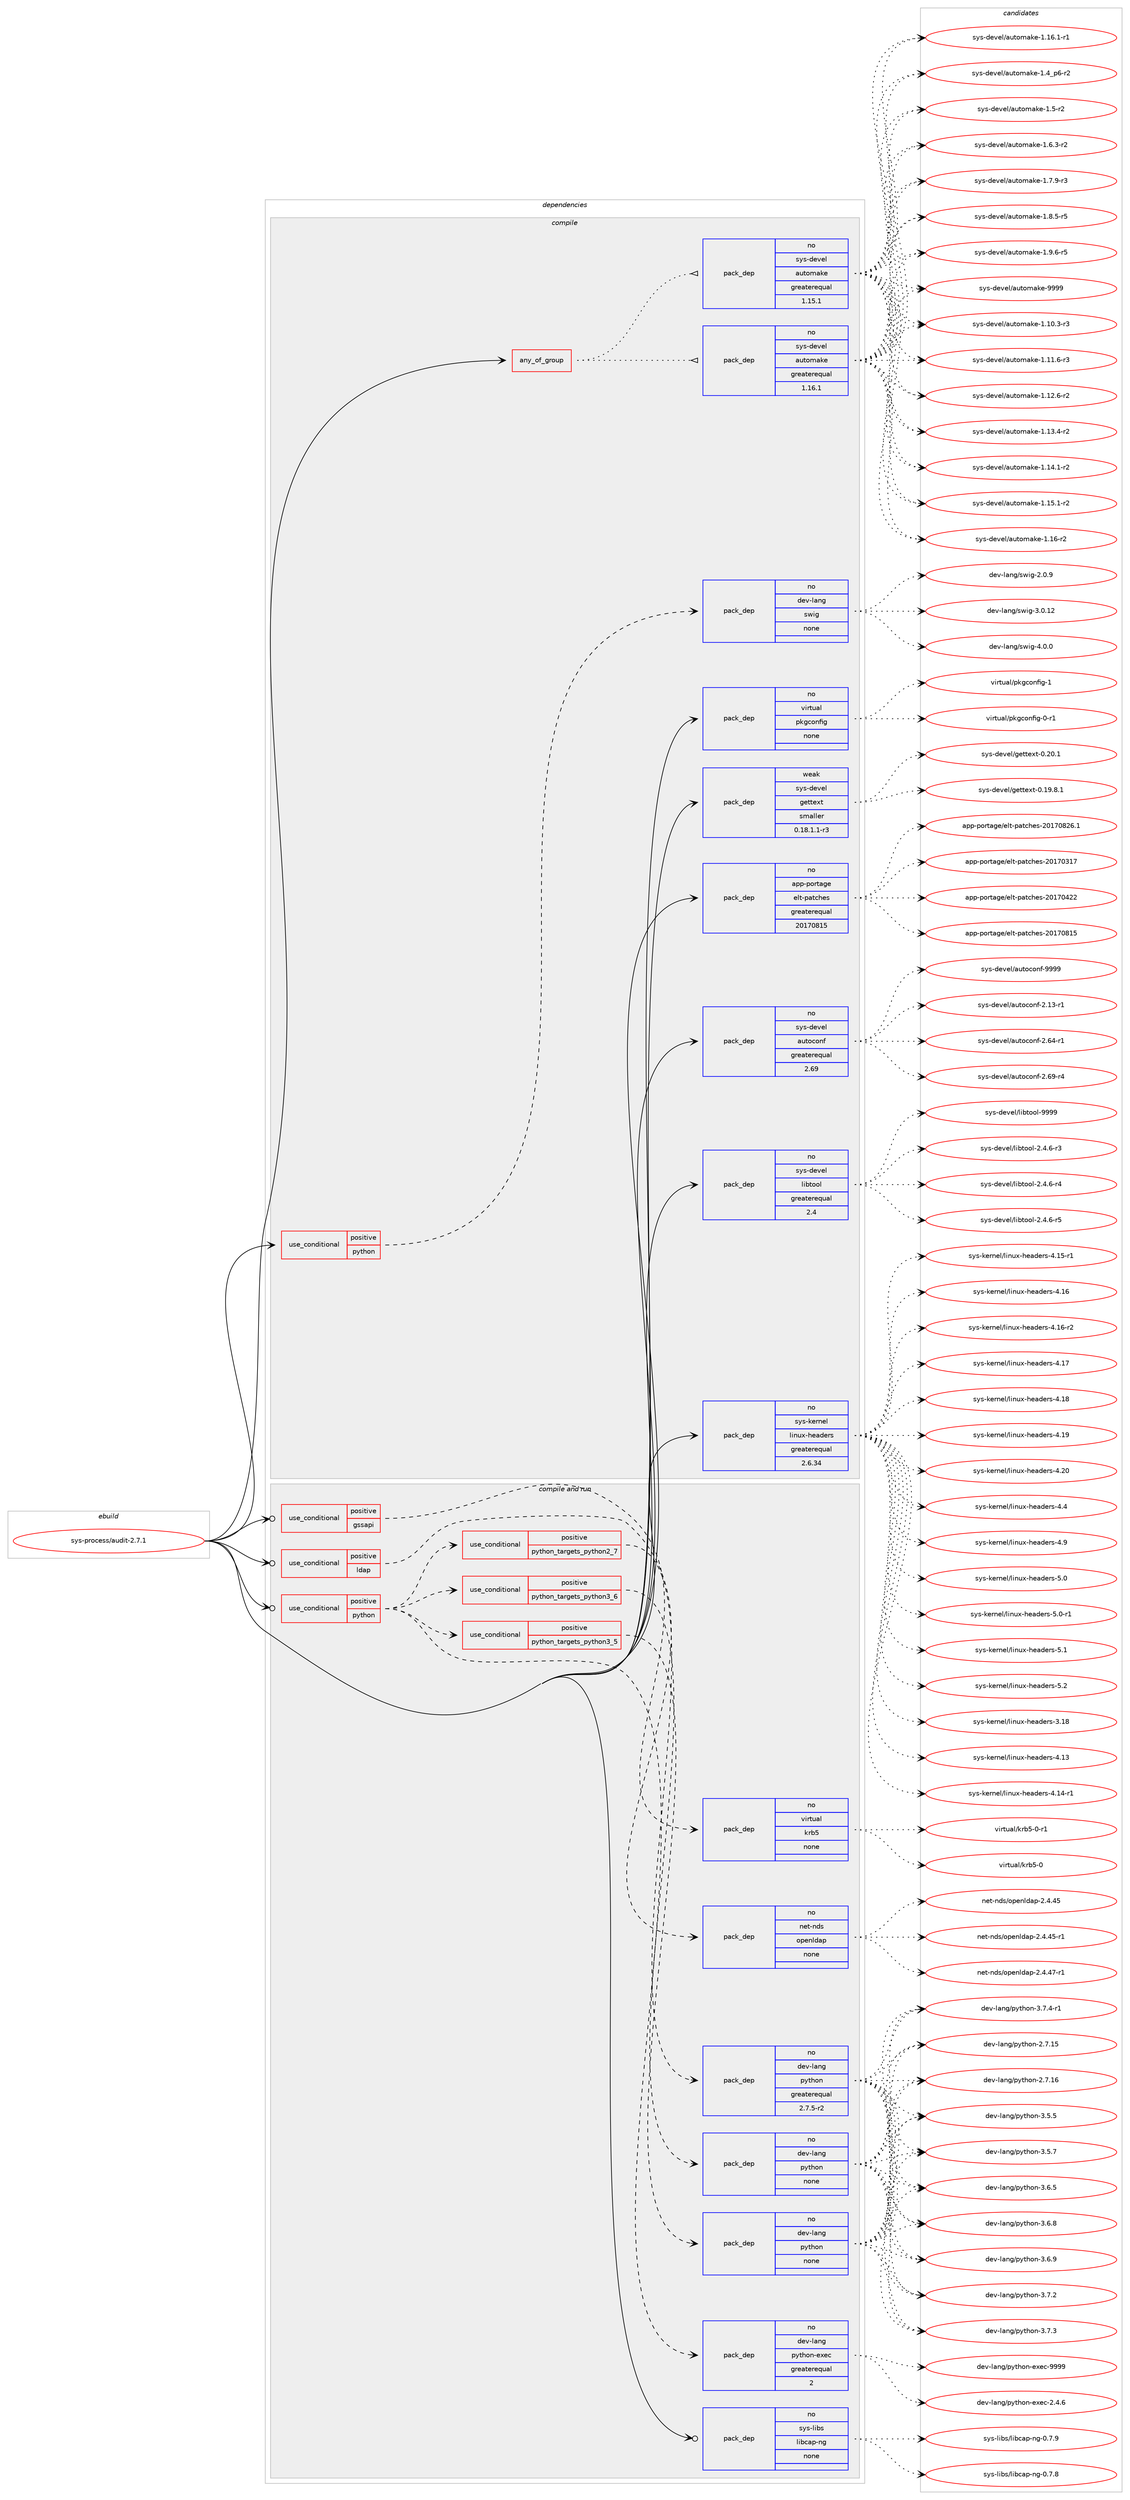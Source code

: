 digraph prolog {

# *************
# Graph options
# *************

newrank=true;
concentrate=true;
compound=true;
graph [rankdir=LR,fontname=Helvetica,fontsize=10,ranksep=1.5];#, ranksep=2.5, nodesep=0.2];
edge  [arrowhead=vee];
node  [fontname=Helvetica,fontsize=10];

# **********
# The ebuild
# **********

subgraph cluster_leftcol {
color=gray;
rank=same;
label=<<i>ebuild</i>>;
id [label="sys-process/audit-2.7.1", color=red, width=4, href="../sys-process/audit-2.7.1.svg"];
}

# ****************
# The dependencies
# ****************

subgraph cluster_midcol {
color=gray;
label=<<i>dependencies</i>>;
subgraph cluster_compile {
fillcolor="#eeeeee";
style=filled;
label=<<i>compile</i>>;
subgraph any29 {
dependency1927 [label=<<TABLE BORDER="0" CELLBORDER="1" CELLSPACING="0" CELLPADDING="4"><TR><TD CELLPADDING="10">any_of_group</TD></TR></TABLE>>, shape=none, color=red];subgraph pack1414 {
dependency1928 [label=<<TABLE BORDER="0" CELLBORDER="1" CELLSPACING="0" CELLPADDING="4" WIDTH="220"><TR><TD ROWSPAN="6" CELLPADDING="30">pack_dep</TD></TR><TR><TD WIDTH="110">no</TD></TR><TR><TD>sys-devel</TD></TR><TR><TD>automake</TD></TR><TR><TD>greaterequal</TD></TR><TR><TD>1.16.1</TD></TR></TABLE>>, shape=none, color=blue];
}
dependency1927:e -> dependency1928:w [weight=20,style="dotted",arrowhead="oinv"];
subgraph pack1415 {
dependency1929 [label=<<TABLE BORDER="0" CELLBORDER="1" CELLSPACING="0" CELLPADDING="4" WIDTH="220"><TR><TD ROWSPAN="6" CELLPADDING="30">pack_dep</TD></TR><TR><TD WIDTH="110">no</TD></TR><TR><TD>sys-devel</TD></TR><TR><TD>automake</TD></TR><TR><TD>greaterequal</TD></TR><TR><TD>1.15.1</TD></TR></TABLE>>, shape=none, color=blue];
}
dependency1927:e -> dependency1929:w [weight=20,style="dotted",arrowhead="oinv"];
}
id:e -> dependency1927:w [weight=20,style="solid",arrowhead="vee"];
subgraph cond485 {
dependency1930 [label=<<TABLE BORDER="0" CELLBORDER="1" CELLSPACING="0" CELLPADDING="4"><TR><TD ROWSPAN="3" CELLPADDING="10">use_conditional</TD></TR><TR><TD>positive</TD></TR><TR><TD>python</TD></TR></TABLE>>, shape=none, color=red];
subgraph pack1416 {
dependency1931 [label=<<TABLE BORDER="0" CELLBORDER="1" CELLSPACING="0" CELLPADDING="4" WIDTH="220"><TR><TD ROWSPAN="6" CELLPADDING="30">pack_dep</TD></TR><TR><TD WIDTH="110">no</TD></TR><TR><TD>dev-lang</TD></TR><TR><TD>swig</TD></TR><TR><TD>none</TD></TR><TR><TD></TD></TR></TABLE>>, shape=none, color=blue];
}
dependency1930:e -> dependency1931:w [weight=20,style="dashed",arrowhead="vee"];
}
id:e -> dependency1930:w [weight=20,style="solid",arrowhead="vee"];
subgraph pack1417 {
dependency1932 [label=<<TABLE BORDER="0" CELLBORDER="1" CELLSPACING="0" CELLPADDING="4" WIDTH="220"><TR><TD ROWSPAN="6" CELLPADDING="30">pack_dep</TD></TR><TR><TD WIDTH="110">no</TD></TR><TR><TD>app-portage</TD></TR><TR><TD>elt-patches</TD></TR><TR><TD>greaterequal</TD></TR><TR><TD>20170815</TD></TR></TABLE>>, shape=none, color=blue];
}
id:e -> dependency1932:w [weight=20,style="solid",arrowhead="vee"];
subgraph pack1418 {
dependency1933 [label=<<TABLE BORDER="0" CELLBORDER="1" CELLSPACING="0" CELLPADDING="4" WIDTH="220"><TR><TD ROWSPAN="6" CELLPADDING="30">pack_dep</TD></TR><TR><TD WIDTH="110">no</TD></TR><TR><TD>sys-devel</TD></TR><TR><TD>autoconf</TD></TR><TR><TD>greaterequal</TD></TR><TR><TD>2.69</TD></TR></TABLE>>, shape=none, color=blue];
}
id:e -> dependency1933:w [weight=20,style="solid",arrowhead="vee"];
subgraph pack1419 {
dependency1934 [label=<<TABLE BORDER="0" CELLBORDER="1" CELLSPACING="0" CELLPADDING="4" WIDTH="220"><TR><TD ROWSPAN="6" CELLPADDING="30">pack_dep</TD></TR><TR><TD WIDTH="110">no</TD></TR><TR><TD>sys-devel</TD></TR><TR><TD>libtool</TD></TR><TR><TD>greaterequal</TD></TR><TR><TD>2.4</TD></TR></TABLE>>, shape=none, color=blue];
}
id:e -> dependency1934:w [weight=20,style="solid",arrowhead="vee"];
subgraph pack1420 {
dependency1935 [label=<<TABLE BORDER="0" CELLBORDER="1" CELLSPACING="0" CELLPADDING="4" WIDTH="220"><TR><TD ROWSPAN="6" CELLPADDING="30">pack_dep</TD></TR><TR><TD WIDTH="110">no</TD></TR><TR><TD>sys-kernel</TD></TR><TR><TD>linux-headers</TD></TR><TR><TD>greaterequal</TD></TR><TR><TD>2.6.34</TD></TR></TABLE>>, shape=none, color=blue];
}
id:e -> dependency1935:w [weight=20,style="solid",arrowhead="vee"];
subgraph pack1421 {
dependency1936 [label=<<TABLE BORDER="0" CELLBORDER="1" CELLSPACING="0" CELLPADDING="4" WIDTH="220"><TR><TD ROWSPAN="6" CELLPADDING="30">pack_dep</TD></TR><TR><TD WIDTH="110">no</TD></TR><TR><TD>virtual</TD></TR><TR><TD>pkgconfig</TD></TR><TR><TD>none</TD></TR><TR><TD></TD></TR></TABLE>>, shape=none, color=blue];
}
id:e -> dependency1936:w [weight=20,style="solid",arrowhead="vee"];
subgraph pack1422 {
dependency1937 [label=<<TABLE BORDER="0" CELLBORDER="1" CELLSPACING="0" CELLPADDING="4" WIDTH="220"><TR><TD ROWSPAN="6" CELLPADDING="30">pack_dep</TD></TR><TR><TD WIDTH="110">weak</TD></TR><TR><TD>sys-devel</TD></TR><TR><TD>gettext</TD></TR><TR><TD>smaller</TD></TR><TR><TD>0.18.1.1-r3</TD></TR></TABLE>>, shape=none, color=blue];
}
id:e -> dependency1937:w [weight=20,style="solid",arrowhead="vee"];
}
subgraph cluster_compileandrun {
fillcolor="#eeeeee";
style=filled;
label=<<i>compile and run</i>>;
subgraph cond486 {
dependency1938 [label=<<TABLE BORDER="0" CELLBORDER="1" CELLSPACING="0" CELLPADDING="4"><TR><TD ROWSPAN="3" CELLPADDING="10">use_conditional</TD></TR><TR><TD>positive</TD></TR><TR><TD>gssapi</TD></TR></TABLE>>, shape=none, color=red];
subgraph pack1423 {
dependency1939 [label=<<TABLE BORDER="0" CELLBORDER="1" CELLSPACING="0" CELLPADDING="4" WIDTH="220"><TR><TD ROWSPAN="6" CELLPADDING="30">pack_dep</TD></TR><TR><TD WIDTH="110">no</TD></TR><TR><TD>virtual</TD></TR><TR><TD>krb5</TD></TR><TR><TD>none</TD></TR><TR><TD></TD></TR></TABLE>>, shape=none, color=blue];
}
dependency1938:e -> dependency1939:w [weight=20,style="dashed",arrowhead="vee"];
}
id:e -> dependency1938:w [weight=20,style="solid",arrowhead="odotvee"];
subgraph cond487 {
dependency1940 [label=<<TABLE BORDER="0" CELLBORDER="1" CELLSPACING="0" CELLPADDING="4"><TR><TD ROWSPAN="3" CELLPADDING="10">use_conditional</TD></TR><TR><TD>positive</TD></TR><TR><TD>ldap</TD></TR></TABLE>>, shape=none, color=red];
subgraph pack1424 {
dependency1941 [label=<<TABLE BORDER="0" CELLBORDER="1" CELLSPACING="0" CELLPADDING="4" WIDTH="220"><TR><TD ROWSPAN="6" CELLPADDING="30">pack_dep</TD></TR><TR><TD WIDTH="110">no</TD></TR><TR><TD>net-nds</TD></TR><TR><TD>openldap</TD></TR><TR><TD>none</TD></TR><TR><TD></TD></TR></TABLE>>, shape=none, color=blue];
}
dependency1940:e -> dependency1941:w [weight=20,style="dashed",arrowhead="vee"];
}
id:e -> dependency1940:w [weight=20,style="solid",arrowhead="odotvee"];
subgraph cond488 {
dependency1942 [label=<<TABLE BORDER="0" CELLBORDER="1" CELLSPACING="0" CELLPADDING="4"><TR><TD ROWSPAN="3" CELLPADDING="10">use_conditional</TD></TR><TR><TD>positive</TD></TR><TR><TD>python</TD></TR></TABLE>>, shape=none, color=red];
subgraph cond489 {
dependency1943 [label=<<TABLE BORDER="0" CELLBORDER="1" CELLSPACING="0" CELLPADDING="4"><TR><TD ROWSPAN="3" CELLPADDING="10">use_conditional</TD></TR><TR><TD>positive</TD></TR><TR><TD>python_targets_python2_7</TD></TR></TABLE>>, shape=none, color=red];
subgraph pack1425 {
dependency1944 [label=<<TABLE BORDER="0" CELLBORDER="1" CELLSPACING="0" CELLPADDING="4" WIDTH="220"><TR><TD ROWSPAN="6" CELLPADDING="30">pack_dep</TD></TR><TR><TD WIDTH="110">no</TD></TR><TR><TD>dev-lang</TD></TR><TR><TD>python</TD></TR><TR><TD>greaterequal</TD></TR><TR><TD>2.7.5-r2</TD></TR></TABLE>>, shape=none, color=blue];
}
dependency1943:e -> dependency1944:w [weight=20,style="dashed",arrowhead="vee"];
}
dependency1942:e -> dependency1943:w [weight=20,style="dashed",arrowhead="vee"];
subgraph cond490 {
dependency1945 [label=<<TABLE BORDER="0" CELLBORDER="1" CELLSPACING="0" CELLPADDING="4"><TR><TD ROWSPAN="3" CELLPADDING="10">use_conditional</TD></TR><TR><TD>positive</TD></TR><TR><TD>python_targets_python3_5</TD></TR></TABLE>>, shape=none, color=red];
subgraph pack1426 {
dependency1946 [label=<<TABLE BORDER="0" CELLBORDER="1" CELLSPACING="0" CELLPADDING="4" WIDTH="220"><TR><TD ROWSPAN="6" CELLPADDING="30">pack_dep</TD></TR><TR><TD WIDTH="110">no</TD></TR><TR><TD>dev-lang</TD></TR><TR><TD>python</TD></TR><TR><TD>none</TD></TR><TR><TD></TD></TR></TABLE>>, shape=none, color=blue];
}
dependency1945:e -> dependency1946:w [weight=20,style="dashed",arrowhead="vee"];
}
dependency1942:e -> dependency1945:w [weight=20,style="dashed",arrowhead="vee"];
subgraph cond491 {
dependency1947 [label=<<TABLE BORDER="0" CELLBORDER="1" CELLSPACING="0" CELLPADDING="4"><TR><TD ROWSPAN="3" CELLPADDING="10">use_conditional</TD></TR><TR><TD>positive</TD></TR><TR><TD>python_targets_python3_6</TD></TR></TABLE>>, shape=none, color=red];
subgraph pack1427 {
dependency1948 [label=<<TABLE BORDER="0" CELLBORDER="1" CELLSPACING="0" CELLPADDING="4" WIDTH="220"><TR><TD ROWSPAN="6" CELLPADDING="30">pack_dep</TD></TR><TR><TD WIDTH="110">no</TD></TR><TR><TD>dev-lang</TD></TR><TR><TD>python</TD></TR><TR><TD>none</TD></TR><TR><TD></TD></TR></TABLE>>, shape=none, color=blue];
}
dependency1947:e -> dependency1948:w [weight=20,style="dashed",arrowhead="vee"];
}
dependency1942:e -> dependency1947:w [weight=20,style="dashed",arrowhead="vee"];
subgraph pack1428 {
dependency1949 [label=<<TABLE BORDER="0" CELLBORDER="1" CELLSPACING="0" CELLPADDING="4" WIDTH="220"><TR><TD ROWSPAN="6" CELLPADDING="30">pack_dep</TD></TR><TR><TD WIDTH="110">no</TD></TR><TR><TD>dev-lang</TD></TR><TR><TD>python-exec</TD></TR><TR><TD>greaterequal</TD></TR><TR><TD>2</TD></TR></TABLE>>, shape=none, color=blue];
}
dependency1942:e -> dependency1949:w [weight=20,style="dashed",arrowhead="vee"];
}
id:e -> dependency1942:w [weight=20,style="solid",arrowhead="odotvee"];
subgraph pack1429 {
dependency1950 [label=<<TABLE BORDER="0" CELLBORDER="1" CELLSPACING="0" CELLPADDING="4" WIDTH="220"><TR><TD ROWSPAN="6" CELLPADDING="30">pack_dep</TD></TR><TR><TD WIDTH="110">no</TD></TR><TR><TD>sys-libs</TD></TR><TR><TD>libcap-ng</TD></TR><TR><TD>none</TD></TR><TR><TD></TD></TR></TABLE>>, shape=none, color=blue];
}
id:e -> dependency1950:w [weight=20,style="solid",arrowhead="odotvee"];
}
subgraph cluster_run {
fillcolor="#eeeeee";
style=filled;
label=<<i>run</i>>;
}
}

# **************
# The candidates
# **************

subgraph cluster_choices {
rank=same;
color=gray;
label=<<i>candidates</i>>;

subgraph choice1414 {
color=black;
nodesep=1;
choice11512111545100101118101108479711711611110997107101454946494846514511451 [label="sys-devel/automake-1.10.3-r3", color=red, width=4,href="../sys-devel/automake-1.10.3-r3.svg"];
choice11512111545100101118101108479711711611110997107101454946494946544511451 [label="sys-devel/automake-1.11.6-r3", color=red, width=4,href="../sys-devel/automake-1.11.6-r3.svg"];
choice11512111545100101118101108479711711611110997107101454946495046544511450 [label="sys-devel/automake-1.12.6-r2", color=red, width=4,href="../sys-devel/automake-1.12.6-r2.svg"];
choice11512111545100101118101108479711711611110997107101454946495146524511450 [label="sys-devel/automake-1.13.4-r2", color=red, width=4,href="../sys-devel/automake-1.13.4-r2.svg"];
choice11512111545100101118101108479711711611110997107101454946495246494511450 [label="sys-devel/automake-1.14.1-r2", color=red, width=4,href="../sys-devel/automake-1.14.1-r2.svg"];
choice11512111545100101118101108479711711611110997107101454946495346494511450 [label="sys-devel/automake-1.15.1-r2", color=red, width=4,href="../sys-devel/automake-1.15.1-r2.svg"];
choice1151211154510010111810110847971171161111099710710145494649544511450 [label="sys-devel/automake-1.16-r2", color=red, width=4,href="../sys-devel/automake-1.16-r2.svg"];
choice11512111545100101118101108479711711611110997107101454946495446494511449 [label="sys-devel/automake-1.16.1-r1", color=red, width=4,href="../sys-devel/automake-1.16.1-r1.svg"];
choice115121115451001011181011084797117116111109971071014549465295112544511450 [label="sys-devel/automake-1.4_p6-r2", color=red, width=4,href="../sys-devel/automake-1.4_p6-r2.svg"];
choice11512111545100101118101108479711711611110997107101454946534511450 [label="sys-devel/automake-1.5-r2", color=red, width=4,href="../sys-devel/automake-1.5-r2.svg"];
choice115121115451001011181011084797117116111109971071014549465446514511450 [label="sys-devel/automake-1.6.3-r2", color=red, width=4,href="../sys-devel/automake-1.6.3-r2.svg"];
choice115121115451001011181011084797117116111109971071014549465546574511451 [label="sys-devel/automake-1.7.9-r3", color=red, width=4,href="../sys-devel/automake-1.7.9-r3.svg"];
choice115121115451001011181011084797117116111109971071014549465646534511453 [label="sys-devel/automake-1.8.5-r5", color=red, width=4,href="../sys-devel/automake-1.8.5-r5.svg"];
choice115121115451001011181011084797117116111109971071014549465746544511453 [label="sys-devel/automake-1.9.6-r5", color=red, width=4,href="../sys-devel/automake-1.9.6-r5.svg"];
choice115121115451001011181011084797117116111109971071014557575757 [label="sys-devel/automake-9999", color=red, width=4,href="../sys-devel/automake-9999.svg"];
dependency1928:e -> choice11512111545100101118101108479711711611110997107101454946494846514511451:w [style=dotted,weight="100"];
dependency1928:e -> choice11512111545100101118101108479711711611110997107101454946494946544511451:w [style=dotted,weight="100"];
dependency1928:e -> choice11512111545100101118101108479711711611110997107101454946495046544511450:w [style=dotted,weight="100"];
dependency1928:e -> choice11512111545100101118101108479711711611110997107101454946495146524511450:w [style=dotted,weight="100"];
dependency1928:e -> choice11512111545100101118101108479711711611110997107101454946495246494511450:w [style=dotted,weight="100"];
dependency1928:e -> choice11512111545100101118101108479711711611110997107101454946495346494511450:w [style=dotted,weight="100"];
dependency1928:e -> choice1151211154510010111810110847971171161111099710710145494649544511450:w [style=dotted,weight="100"];
dependency1928:e -> choice11512111545100101118101108479711711611110997107101454946495446494511449:w [style=dotted,weight="100"];
dependency1928:e -> choice115121115451001011181011084797117116111109971071014549465295112544511450:w [style=dotted,weight="100"];
dependency1928:e -> choice11512111545100101118101108479711711611110997107101454946534511450:w [style=dotted,weight="100"];
dependency1928:e -> choice115121115451001011181011084797117116111109971071014549465446514511450:w [style=dotted,weight="100"];
dependency1928:e -> choice115121115451001011181011084797117116111109971071014549465546574511451:w [style=dotted,weight="100"];
dependency1928:e -> choice115121115451001011181011084797117116111109971071014549465646534511453:w [style=dotted,weight="100"];
dependency1928:e -> choice115121115451001011181011084797117116111109971071014549465746544511453:w [style=dotted,weight="100"];
dependency1928:e -> choice115121115451001011181011084797117116111109971071014557575757:w [style=dotted,weight="100"];
}
subgraph choice1415 {
color=black;
nodesep=1;
choice11512111545100101118101108479711711611110997107101454946494846514511451 [label="sys-devel/automake-1.10.3-r3", color=red, width=4,href="../sys-devel/automake-1.10.3-r3.svg"];
choice11512111545100101118101108479711711611110997107101454946494946544511451 [label="sys-devel/automake-1.11.6-r3", color=red, width=4,href="../sys-devel/automake-1.11.6-r3.svg"];
choice11512111545100101118101108479711711611110997107101454946495046544511450 [label="sys-devel/automake-1.12.6-r2", color=red, width=4,href="../sys-devel/automake-1.12.6-r2.svg"];
choice11512111545100101118101108479711711611110997107101454946495146524511450 [label="sys-devel/automake-1.13.4-r2", color=red, width=4,href="../sys-devel/automake-1.13.4-r2.svg"];
choice11512111545100101118101108479711711611110997107101454946495246494511450 [label="sys-devel/automake-1.14.1-r2", color=red, width=4,href="../sys-devel/automake-1.14.1-r2.svg"];
choice11512111545100101118101108479711711611110997107101454946495346494511450 [label="sys-devel/automake-1.15.1-r2", color=red, width=4,href="../sys-devel/automake-1.15.1-r2.svg"];
choice1151211154510010111810110847971171161111099710710145494649544511450 [label="sys-devel/automake-1.16-r2", color=red, width=4,href="../sys-devel/automake-1.16-r2.svg"];
choice11512111545100101118101108479711711611110997107101454946495446494511449 [label="sys-devel/automake-1.16.1-r1", color=red, width=4,href="../sys-devel/automake-1.16.1-r1.svg"];
choice115121115451001011181011084797117116111109971071014549465295112544511450 [label="sys-devel/automake-1.4_p6-r2", color=red, width=4,href="../sys-devel/automake-1.4_p6-r2.svg"];
choice11512111545100101118101108479711711611110997107101454946534511450 [label="sys-devel/automake-1.5-r2", color=red, width=4,href="../sys-devel/automake-1.5-r2.svg"];
choice115121115451001011181011084797117116111109971071014549465446514511450 [label="sys-devel/automake-1.6.3-r2", color=red, width=4,href="../sys-devel/automake-1.6.3-r2.svg"];
choice115121115451001011181011084797117116111109971071014549465546574511451 [label="sys-devel/automake-1.7.9-r3", color=red, width=4,href="../sys-devel/automake-1.7.9-r3.svg"];
choice115121115451001011181011084797117116111109971071014549465646534511453 [label="sys-devel/automake-1.8.5-r5", color=red, width=4,href="../sys-devel/automake-1.8.5-r5.svg"];
choice115121115451001011181011084797117116111109971071014549465746544511453 [label="sys-devel/automake-1.9.6-r5", color=red, width=4,href="../sys-devel/automake-1.9.6-r5.svg"];
choice115121115451001011181011084797117116111109971071014557575757 [label="sys-devel/automake-9999", color=red, width=4,href="../sys-devel/automake-9999.svg"];
dependency1929:e -> choice11512111545100101118101108479711711611110997107101454946494846514511451:w [style=dotted,weight="100"];
dependency1929:e -> choice11512111545100101118101108479711711611110997107101454946494946544511451:w [style=dotted,weight="100"];
dependency1929:e -> choice11512111545100101118101108479711711611110997107101454946495046544511450:w [style=dotted,weight="100"];
dependency1929:e -> choice11512111545100101118101108479711711611110997107101454946495146524511450:w [style=dotted,weight="100"];
dependency1929:e -> choice11512111545100101118101108479711711611110997107101454946495246494511450:w [style=dotted,weight="100"];
dependency1929:e -> choice11512111545100101118101108479711711611110997107101454946495346494511450:w [style=dotted,weight="100"];
dependency1929:e -> choice1151211154510010111810110847971171161111099710710145494649544511450:w [style=dotted,weight="100"];
dependency1929:e -> choice11512111545100101118101108479711711611110997107101454946495446494511449:w [style=dotted,weight="100"];
dependency1929:e -> choice115121115451001011181011084797117116111109971071014549465295112544511450:w [style=dotted,weight="100"];
dependency1929:e -> choice11512111545100101118101108479711711611110997107101454946534511450:w [style=dotted,weight="100"];
dependency1929:e -> choice115121115451001011181011084797117116111109971071014549465446514511450:w [style=dotted,weight="100"];
dependency1929:e -> choice115121115451001011181011084797117116111109971071014549465546574511451:w [style=dotted,weight="100"];
dependency1929:e -> choice115121115451001011181011084797117116111109971071014549465646534511453:w [style=dotted,weight="100"];
dependency1929:e -> choice115121115451001011181011084797117116111109971071014549465746544511453:w [style=dotted,weight="100"];
dependency1929:e -> choice115121115451001011181011084797117116111109971071014557575757:w [style=dotted,weight="100"];
}
subgraph choice1416 {
color=black;
nodesep=1;
choice100101118451089711010347115119105103455046484657 [label="dev-lang/swig-2.0.9", color=red, width=4,href="../dev-lang/swig-2.0.9.svg"];
choice10010111845108971101034711511910510345514648464950 [label="dev-lang/swig-3.0.12", color=red, width=4,href="../dev-lang/swig-3.0.12.svg"];
choice100101118451089711010347115119105103455246484648 [label="dev-lang/swig-4.0.0", color=red, width=4,href="../dev-lang/swig-4.0.0.svg"];
dependency1931:e -> choice100101118451089711010347115119105103455046484657:w [style=dotted,weight="100"];
dependency1931:e -> choice10010111845108971101034711511910510345514648464950:w [style=dotted,weight="100"];
dependency1931:e -> choice100101118451089711010347115119105103455246484648:w [style=dotted,weight="100"];
}
subgraph choice1417 {
color=black;
nodesep=1;
choice97112112451121111141169710310147101108116451129711699104101115455048495548514955 [label="app-portage/elt-patches-20170317", color=red, width=4,href="../app-portage/elt-patches-20170317.svg"];
choice97112112451121111141169710310147101108116451129711699104101115455048495548525050 [label="app-portage/elt-patches-20170422", color=red, width=4,href="../app-portage/elt-patches-20170422.svg"];
choice97112112451121111141169710310147101108116451129711699104101115455048495548564953 [label="app-portage/elt-patches-20170815", color=red, width=4,href="../app-portage/elt-patches-20170815.svg"];
choice971121124511211111411697103101471011081164511297116991041011154550484955485650544649 [label="app-portage/elt-patches-20170826.1", color=red, width=4,href="../app-portage/elt-patches-20170826.1.svg"];
dependency1932:e -> choice97112112451121111141169710310147101108116451129711699104101115455048495548514955:w [style=dotted,weight="100"];
dependency1932:e -> choice97112112451121111141169710310147101108116451129711699104101115455048495548525050:w [style=dotted,weight="100"];
dependency1932:e -> choice97112112451121111141169710310147101108116451129711699104101115455048495548564953:w [style=dotted,weight="100"];
dependency1932:e -> choice971121124511211111411697103101471011081164511297116991041011154550484955485650544649:w [style=dotted,weight="100"];
}
subgraph choice1418 {
color=black;
nodesep=1;
choice1151211154510010111810110847971171161119911111010245504649514511449 [label="sys-devel/autoconf-2.13-r1", color=red, width=4,href="../sys-devel/autoconf-2.13-r1.svg"];
choice1151211154510010111810110847971171161119911111010245504654524511449 [label="sys-devel/autoconf-2.64-r1", color=red, width=4,href="../sys-devel/autoconf-2.64-r1.svg"];
choice1151211154510010111810110847971171161119911111010245504654574511452 [label="sys-devel/autoconf-2.69-r4", color=red, width=4,href="../sys-devel/autoconf-2.69-r4.svg"];
choice115121115451001011181011084797117116111991111101024557575757 [label="sys-devel/autoconf-9999", color=red, width=4,href="../sys-devel/autoconf-9999.svg"];
dependency1933:e -> choice1151211154510010111810110847971171161119911111010245504649514511449:w [style=dotted,weight="100"];
dependency1933:e -> choice1151211154510010111810110847971171161119911111010245504654524511449:w [style=dotted,weight="100"];
dependency1933:e -> choice1151211154510010111810110847971171161119911111010245504654574511452:w [style=dotted,weight="100"];
dependency1933:e -> choice115121115451001011181011084797117116111991111101024557575757:w [style=dotted,weight="100"];
}
subgraph choice1419 {
color=black;
nodesep=1;
choice1151211154510010111810110847108105981161111111084550465246544511451 [label="sys-devel/libtool-2.4.6-r3", color=red, width=4,href="../sys-devel/libtool-2.4.6-r3.svg"];
choice1151211154510010111810110847108105981161111111084550465246544511452 [label="sys-devel/libtool-2.4.6-r4", color=red, width=4,href="../sys-devel/libtool-2.4.6-r4.svg"];
choice1151211154510010111810110847108105981161111111084550465246544511453 [label="sys-devel/libtool-2.4.6-r5", color=red, width=4,href="../sys-devel/libtool-2.4.6-r5.svg"];
choice1151211154510010111810110847108105981161111111084557575757 [label="sys-devel/libtool-9999", color=red, width=4,href="../sys-devel/libtool-9999.svg"];
dependency1934:e -> choice1151211154510010111810110847108105981161111111084550465246544511451:w [style=dotted,weight="100"];
dependency1934:e -> choice1151211154510010111810110847108105981161111111084550465246544511452:w [style=dotted,weight="100"];
dependency1934:e -> choice1151211154510010111810110847108105981161111111084550465246544511453:w [style=dotted,weight="100"];
dependency1934:e -> choice1151211154510010111810110847108105981161111111084557575757:w [style=dotted,weight="100"];
}
subgraph choice1420 {
color=black;
nodesep=1;
choice115121115451071011141101011084710810511011712045104101971001011141154551464956 [label="sys-kernel/linux-headers-3.18", color=red, width=4,href="../sys-kernel/linux-headers-3.18.svg"];
choice115121115451071011141101011084710810511011712045104101971001011141154552464951 [label="sys-kernel/linux-headers-4.13", color=red, width=4,href="../sys-kernel/linux-headers-4.13.svg"];
choice1151211154510710111411010110847108105110117120451041019710010111411545524649524511449 [label="sys-kernel/linux-headers-4.14-r1", color=red, width=4,href="../sys-kernel/linux-headers-4.14-r1.svg"];
choice1151211154510710111411010110847108105110117120451041019710010111411545524649534511449 [label="sys-kernel/linux-headers-4.15-r1", color=red, width=4,href="../sys-kernel/linux-headers-4.15-r1.svg"];
choice115121115451071011141101011084710810511011712045104101971001011141154552464954 [label="sys-kernel/linux-headers-4.16", color=red, width=4,href="../sys-kernel/linux-headers-4.16.svg"];
choice1151211154510710111411010110847108105110117120451041019710010111411545524649544511450 [label="sys-kernel/linux-headers-4.16-r2", color=red, width=4,href="../sys-kernel/linux-headers-4.16-r2.svg"];
choice115121115451071011141101011084710810511011712045104101971001011141154552464955 [label="sys-kernel/linux-headers-4.17", color=red, width=4,href="../sys-kernel/linux-headers-4.17.svg"];
choice115121115451071011141101011084710810511011712045104101971001011141154552464956 [label="sys-kernel/linux-headers-4.18", color=red, width=4,href="../sys-kernel/linux-headers-4.18.svg"];
choice115121115451071011141101011084710810511011712045104101971001011141154552464957 [label="sys-kernel/linux-headers-4.19", color=red, width=4,href="../sys-kernel/linux-headers-4.19.svg"];
choice115121115451071011141101011084710810511011712045104101971001011141154552465048 [label="sys-kernel/linux-headers-4.20", color=red, width=4,href="../sys-kernel/linux-headers-4.20.svg"];
choice1151211154510710111411010110847108105110117120451041019710010111411545524652 [label="sys-kernel/linux-headers-4.4", color=red, width=4,href="../sys-kernel/linux-headers-4.4.svg"];
choice1151211154510710111411010110847108105110117120451041019710010111411545524657 [label="sys-kernel/linux-headers-4.9", color=red, width=4,href="../sys-kernel/linux-headers-4.9.svg"];
choice1151211154510710111411010110847108105110117120451041019710010111411545534648 [label="sys-kernel/linux-headers-5.0", color=red, width=4,href="../sys-kernel/linux-headers-5.0.svg"];
choice11512111545107101114110101108471081051101171204510410197100101114115455346484511449 [label="sys-kernel/linux-headers-5.0-r1", color=red, width=4,href="../sys-kernel/linux-headers-5.0-r1.svg"];
choice1151211154510710111411010110847108105110117120451041019710010111411545534649 [label="sys-kernel/linux-headers-5.1", color=red, width=4,href="../sys-kernel/linux-headers-5.1.svg"];
choice1151211154510710111411010110847108105110117120451041019710010111411545534650 [label="sys-kernel/linux-headers-5.2", color=red, width=4,href="../sys-kernel/linux-headers-5.2.svg"];
dependency1935:e -> choice115121115451071011141101011084710810511011712045104101971001011141154551464956:w [style=dotted,weight="100"];
dependency1935:e -> choice115121115451071011141101011084710810511011712045104101971001011141154552464951:w [style=dotted,weight="100"];
dependency1935:e -> choice1151211154510710111411010110847108105110117120451041019710010111411545524649524511449:w [style=dotted,weight="100"];
dependency1935:e -> choice1151211154510710111411010110847108105110117120451041019710010111411545524649534511449:w [style=dotted,weight="100"];
dependency1935:e -> choice115121115451071011141101011084710810511011712045104101971001011141154552464954:w [style=dotted,weight="100"];
dependency1935:e -> choice1151211154510710111411010110847108105110117120451041019710010111411545524649544511450:w [style=dotted,weight="100"];
dependency1935:e -> choice115121115451071011141101011084710810511011712045104101971001011141154552464955:w [style=dotted,weight="100"];
dependency1935:e -> choice115121115451071011141101011084710810511011712045104101971001011141154552464956:w [style=dotted,weight="100"];
dependency1935:e -> choice115121115451071011141101011084710810511011712045104101971001011141154552464957:w [style=dotted,weight="100"];
dependency1935:e -> choice115121115451071011141101011084710810511011712045104101971001011141154552465048:w [style=dotted,weight="100"];
dependency1935:e -> choice1151211154510710111411010110847108105110117120451041019710010111411545524652:w [style=dotted,weight="100"];
dependency1935:e -> choice1151211154510710111411010110847108105110117120451041019710010111411545524657:w [style=dotted,weight="100"];
dependency1935:e -> choice1151211154510710111411010110847108105110117120451041019710010111411545534648:w [style=dotted,weight="100"];
dependency1935:e -> choice11512111545107101114110101108471081051101171204510410197100101114115455346484511449:w [style=dotted,weight="100"];
dependency1935:e -> choice1151211154510710111411010110847108105110117120451041019710010111411545534649:w [style=dotted,weight="100"];
dependency1935:e -> choice1151211154510710111411010110847108105110117120451041019710010111411545534650:w [style=dotted,weight="100"];
}
subgraph choice1421 {
color=black;
nodesep=1;
choice11810511411611797108471121071039911111010210510345484511449 [label="virtual/pkgconfig-0-r1", color=red, width=4,href="../virtual/pkgconfig-0-r1.svg"];
choice1181051141161179710847112107103991111101021051034549 [label="virtual/pkgconfig-1", color=red, width=4,href="../virtual/pkgconfig-1.svg"];
dependency1936:e -> choice11810511411611797108471121071039911111010210510345484511449:w [style=dotted,weight="100"];
dependency1936:e -> choice1181051141161179710847112107103991111101021051034549:w [style=dotted,weight="100"];
}
subgraph choice1422 {
color=black;
nodesep=1;
choice1151211154510010111810110847103101116116101120116454846495746564649 [label="sys-devel/gettext-0.19.8.1", color=red, width=4,href="../sys-devel/gettext-0.19.8.1.svg"];
choice115121115451001011181011084710310111611610112011645484650484649 [label="sys-devel/gettext-0.20.1", color=red, width=4,href="../sys-devel/gettext-0.20.1.svg"];
dependency1937:e -> choice1151211154510010111810110847103101116116101120116454846495746564649:w [style=dotted,weight="100"];
dependency1937:e -> choice115121115451001011181011084710310111611610112011645484650484649:w [style=dotted,weight="100"];
}
subgraph choice1423 {
color=black;
nodesep=1;
choice118105114116117971084710711498534548 [label="virtual/krb5-0", color=red, width=4,href="../virtual/krb5-0.svg"];
choice1181051141161179710847107114985345484511449 [label="virtual/krb5-0-r1", color=red, width=4,href="../virtual/krb5-0-r1.svg"];
dependency1939:e -> choice118105114116117971084710711498534548:w [style=dotted,weight="100"];
dependency1939:e -> choice1181051141161179710847107114985345484511449:w [style=dotted,weight="100"];
}
subgraph choice1424 {
color=black;
nodesep=1;
choice11010111645110100115471111121011101081009711245504652465253 [label="net-nds/openldap-2.4.45", color=red, width=4,href="../net-nds/openldap-2.4.45.svg"];
choice110101116451101001154711111210111010810097112455046524652534511449 [label="net-nds/openldap-2.4.45-r1", color=red, width=4,href="../net-nds/openldap-2.4.45-r1.svg"];
choice110101116451101001154711111210111010810097112455046524652554511449 [label="net-nds/openldap-2.4.47-r1", color=red, width=4,href="../net-nds/openldap-2.4.47-r1.svg"];
dependency1941:e -> choice11010111645110100115471111121011101081009711245504652465253:w [style=dotted,weight="100"];
dependency1941:e -> choice110101116451101001154711111210111010810097112455046524652534511449:w [style=dotted,weight="100"];
dependency1941:e -> choice110101116451101001154711111210111010810097112455046524652554511449:w [style=dotted,weight="100"];
}
subgraph choice1425 {
color=black;
nodesep=1;
choice10010111845108971101034711212111610411111045504655464953 [label="dev-lang/python-2.7.15", color=red, width=4,href="../dev-lang/python-2.7.15.svg"];
choice10010111845108971101034711212111610411111045504655464954 [label="dev-lang/python-2.7.16", color=red, width=4,href="../dev-lang/python-2.7.16.svg"];
choice100101118451089711010347112121116104111110455146534653 [label="dev-lang/python-3.5.5", color=red, width=4,href="../dev-lang/python-3.5.5.svg"];
choice100101118451089711010347112121116104111110455146534655 [label="dev-lang/python-3.5.7", color=red, width=4,href="../dev-lang/python-3.5.7.svg"];
choice100101118451089711010347112121116104111110455146544653 [label="dev-lang/python-3.6.5", color=red, width=4,href="../dev-lang/python-3.6.5.svg"];
choice100101118451089711010347112121116104111110455146544656 [label="dev-lang/python-3.6.8", color=red, width=4,href="../dev-lang/python-3.6.8.svg"];
choice100101118451089711010347112121116104111110455146544657 [label="dev-lang/python-3.6.9", color=red, width=4,href="../dev-lang/python-3.6.9.svg"];
choice100101118451089711010347112121116104111110455146554650 [label="dev-lang/python-3.7.2", color=red, width=4,href="../dev-lang/python-3.7.2.svg"];
choice100101118451089711010347112121116104111110455146554651 [label="dev-lang/python-3.7.3", color=red, width=4,href="../dev-lang/python-3.7.3.svg"];
choice1001011184510897110103471121211161041111104551465546524511449 [label="dev-lang/python-3.7.4-r1", color=red, width=4,href="../dev-lang/python-3.7.4-r1.svg"];
dependency1944:e -> choice10010111845108971101034711212111610411111045504655464953:w [style=dotted,weight="100"];
dependency1944:e -> choice10010111845108971101034711212111610411111045504655464954:w [style=dotted,weight="100"];
dependency1944:e -> choice100101118451089711010347112121116104111110455146534653:w [style=dotted,weight="100"];
dependency1944:e -> choice100101118451089711010347112121116104111110455146534655:w [style=dotted,weight="100"];
dependency1944:e -> choice100101118451089711010347112121116104111110455146544653:w [style=dotted,weight="100"];
dependency1944:e -> choice100101118451089711010347112121116104111110455146544656:w [style=dotted,weight="100"];
dependency1944:e -> choice100101118451089711010347112121116104111110455146544657:w [style=dotted,weight="100"];
dependency1944:e -> choice100101118451089711010347112121116104111110455146554650:w [style=dotted,weight="100"];
dependency1944:e -> choice100101118451089711010347112121116104111110455146554651:w [style=dotted,weight="100"];
dependency1944:e -> choice1001011184510897110103471121211161041111104551465546524511449:w [style=dotted,weight="100"];
}
subgraph choice1426 {
color=black;
nodesep=1;
choice10010111845108971101034711212111610411111045504655464953 [label="dev-lang/python-2.7.15", color=red, width=4,href="../dev-lang/python-2.7.15.svg"];
choice10010111845108971101034711212111610411111045504655464954 [label="dev-lang/python-2.7.16", color=red, width=4,href="../dev-lang/python-2.7.16.svg"];
choice100101118451089711010347112121116104111110455146534653 [label="dev-lang/python-3.5.5", color=red, width=4,href="../dev-lang/python-3.5.5.svg"];
choice100101118451089711010347112121116104111110455146534655 [label="dev-lang/python-3.5.7", color=red, width=4,href="../dev-lang/python-3.5.7.svg"];
choice100101118451089711010347112121116104111110455146544653 [label="dev-lang/python-3.6.5", color=red, width=4,href="../dev-lang/python-3.6.5.svg"];
choice100101118451089711010347112121116104111110455146544656 [label="dev-lang/python-3.6.8", color=red, width=4,href="../dev-lang/python-3.6.8.svg"];
choice100101118451089711010347112121116104111110455146544657 [label="dev-lang/python-3.6.9", color=red, width=4,href="../dev-lang/python-3.6.9.svg"];
choice100101118451089711010347112121116104111110455146554650 [label="dev-lang/python-3.7.2", color=red, width=4,href="../dev-lang/python-3.7.2.svg"];
choice100101118451089711010347112121116104111110455146554651 [label="dev-lang/python-3.7.3", color=red, width=4,href="../dev-lang/python-3.7.3.svg"];
choice1001011184510897110103471121211161041111104551465546524511449 [label="dev-lang/python-3.7.4-r1", color=red, width=4,href="../dev-lang/python-3.7.4-r1.svg"];
dependency1946:e -> choice10010111845108971101034711212111610411111045504655464953:w [style=dotted,weight="100"];
dependency1946:e -> choice10010111845108971101034711212111610411111045504655464954:w [style=dotted,weight="100"];
dependency1946:e -> choice100101118451089711010347112121116104111110455146534653:w [style=dotted,weight="100"];
dependency1946:e -> choice100101118451089711010347112121116104111110455146534655:w [style=dotted,weight="100"];
dependency1946:e -> choice100101118451089711010347112121116104111110455146544653:w [style=dotted,weight="100"];
dependency1946:e -> choice100101118451089711010347112121116104111110455146544656:w [style=dotted,weight="100"];
dependency1946:e -> choice100101118451089711010347112121116104111110455146544657:w [style=dotted,weight="100"];
dependency1946:e -> choice100101118451089711010347112121116104111110455146554650:w [style=dotted,weight="100"];
dependency1946:e -> choice100101118451089711010347112121116104111110455146554651:w [style=dotted,weight="100"];
dependency1946:e -> choice1001011184510897110103471121211161041111104551465546524511449:w [style=dotted,weight="100"];
}
subgraph choice1427 {
color=black;
nodesep=1;
choice10010111845108971101034711212111610411111045504655464953 [label="dev-lang/python-2.7.15", color=red, width=4,href="../dev-lang/python-2.7.15.svg"];
choice10010111845108971101034711212111610411111045504655464954 [label="dev-lang/python-2.7.16", color=red, width=4,href="../dev-lang/python-2.7.16.svg"];
choice100101118451089711010347112121116104111110455146534653 [label="dev-lang/python-3.5.5", color=red, width=4,href="../dev-lang/python-3.5.5.svg"];
choice100101118451089711010347112121116104111110455146534655 [label="dev-lang/python-3.5.7", color=red, width=4,href="../dev-lang/python-3.5.7.svg"];
choice100101118451089711010347112121116104111110455146544653 [label="dev-lang/python-3.6.5", color=red, width=4,href="../dev-lang/python-3.6.5.svg"];
choice100101118451089711010347112121116104111110455146544656 [label="dev-lang/python-3.6.8", color=red, width=4,href="../dev-lang/python-3.6.8.svg"];
choice100101118451089711010347112121116104111110455146544657 [label="dev-lang/python-3.6.9", color=red, width=4,href="../dev-lang/python-3.6.9.svg"];
choice100101118451089711010347112121116104111110455146554650 [label="dev-lang/python-3.7.2", color=red, width=4,href="../dev-lang/python-3.7.2.svg"];
choice100101118451089711010347112121116104111110455146554651 [label="dev-lang/python-3.7.3", color=red, width=4,href="../dev-lang/python-3.7.3.svg"];
choice1001011184510897110103471121211161041111104551465546524511449 [label="dev-lang/python-3.7.4-r1", color=red, width=4,href="../dev-lang/python-3.7.4-r1.svg"];
dependency1948:e -> choice10010111845108971101034711212111610411111045504655464953:w [style=dotted,weight="100"];
dependency1948:e -> choice10010111845108971101034711212111610411111045504655464954:w [style=dotted,weight="100"];
dependency1948:e -> choice100101118451089711010347112121116104111110455146534653:w [style=dotted,weight="100"];
dependency1948:e -> choice100101118451089711010347112121116104111110455146534655:w [style=dotted,weight="100"];
dependency1948:e -> choice100101118451089711010347112121116104111110455146544653:w [style=dotted,weight="100"];
dependency1948:e -> choice100101118451089711010347112121116104111110455146544656:w [style=dotted,weight="100"];
dependency1948:e -> choice100101118451089711010347112121116104111110455146544657:w [style=dotted,weight="100"];
dependency1948:e -> choice100101118451089711010347112121116104111110455146554650:w [style=dotted,weight="100"];
dependency1948:e -> choice100101118451089711010347112121116104111110455146554651:w [style=dotted,weight="100"];
dependency1948:e -> choice1001011184510897110103471121211161041111104551465546524511449:w [style=dotted,weight="100"];
}
subgraph choice1428 {
color=black;
nodesep=1;
choice1001011184510897110103471121211161041111104510112010199455046524654 [label="dev-lang/python-exec-2.4.6", color=red, width=4,href="../dev-lang/python-exec-2.4.6.svg"];
choice10010111845108971101034711212111610411111045101120101994557575757 [label="dev-lang/python-exec-9999", color=red, width=4,href="../dev-lang/python-exec-9999.svg"];
dependency1949:e -> choice1001011184510897110103471121211161041111104510112010199455046524654:w [style=dotted,weight="100"];
dependency1949:e -> choice10010111845108971101034711212111610411111045101120101994557575757:w [style=dotted,weight="100"];
}
subgraph choice1429 {
color=black;
nodesep=1;
choice11512111545108105981154710810598999711245110103454846554656 [label="sys-libs/libcap-ng-0.7.8", color=red, width=4,href="../sys-libs/libcap-ng-0.7.8.svg"];
choice11512111545108105981154710810598999711245110103454846554657 [label="sys-libs/libcap-ng-0.7.9", color=red, width=4,href="../sys-libs/libcap-ng-0.7.9.svg"];
dependency1950:e -> choice11512111545108105981154710810598999711245110103454846554656:w [style=dotted,weight="100"];
dependency1950:e -> choice11512111545108105981154710810598999711245110103454846554657:w [style=dotted,weight="100"];
}
}

}
